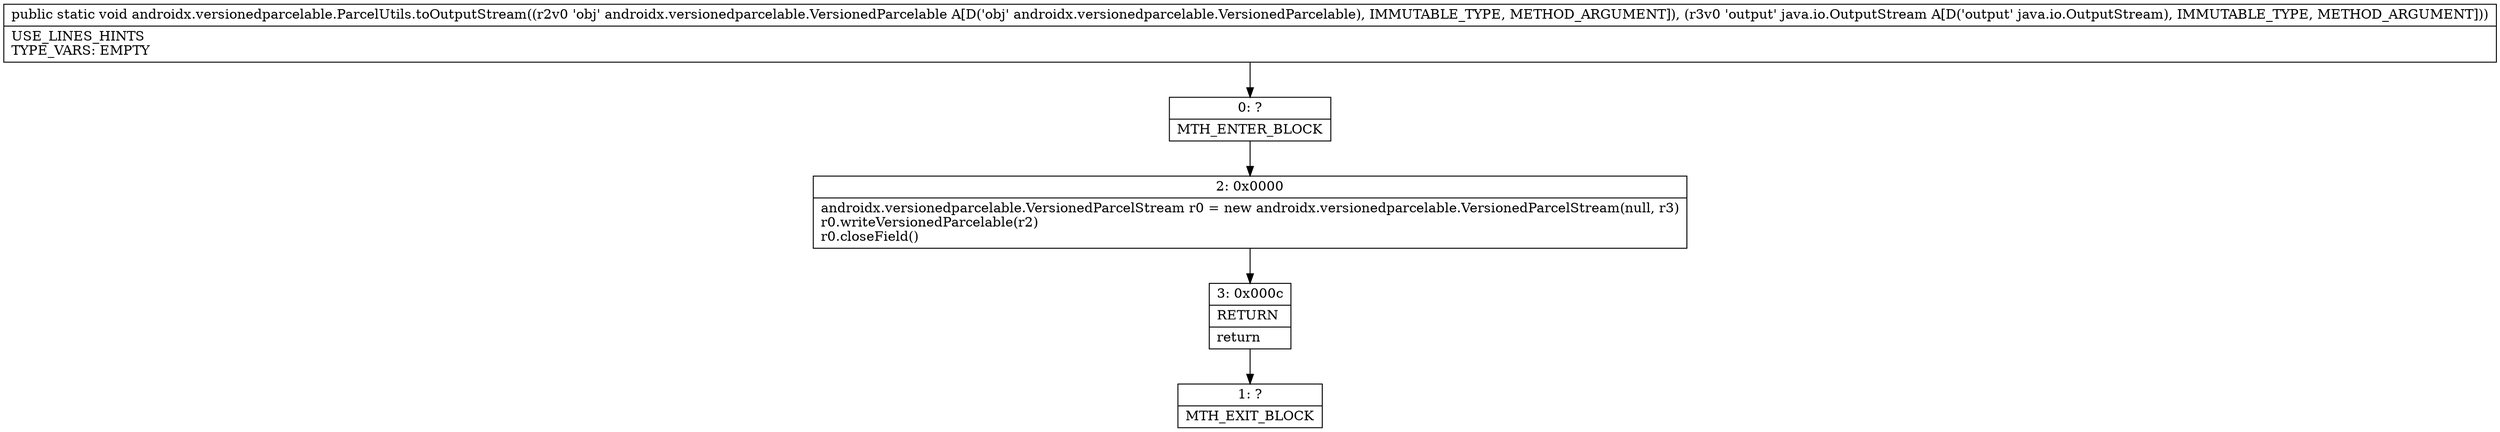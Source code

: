 digraph "CFG forandroidx.versionedparcelable.ParcelUtils.toOutputStream(Landroidx\/versionedparcelable\/VersionedParcelable;Ljava\/io\/OutputStream;)V" {
Node_0 [shape=record,label="{0\:\ ?|MTH_ENTER_BLOCK\l}"];
Node_2 [shape=record,label="{2\:\ 0x0000|androidx.versionedparcelable.VersionedParcelStream r0 = new androidx.versionedparcelable.VersionedParcelStream(null, r3)\lr0.writeVersionedParcelable(r2)\lr0.closeField()\l}"];
Node_3 [shape=record,label="{3\:\ 0x000c|RETURN\l|return\l}"];
Node_1 [shape=record,label="{1\:\ ?|MTH_EXIT_BLOCK\l}"];
MethodNode[shape=record,label="{public static void androidx.versionedparcelable.ParcelUtils.toOutputStream((r2v0 'obj' androidx.versionedparcelable.VersionedParcelable A[D('obj' androidx.versionedparcelable.VersionedParcelable), IMMUTABLE_TYPE, METHOD_ARGUMENT]), (r3v0 'output' java.io.OutputStream A[D('output' java.io.OutputStream), IMMUTABLE_TYPE, METHOD_ARGUMENT]))  | USE_LINES_HINTS\lTYPE_VARS: EMPTY\l}"];
MethodNode -> Node_0;Node_0 -> Node_2;
Node_2 -> Node_3;
Node_3 -> Node_1;
}

